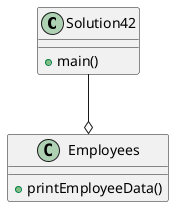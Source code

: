@startuml
class Solution42{
+main()
}

class Employees{
+printEmployeeData()
}

Solution42 --o Employees
@enduml